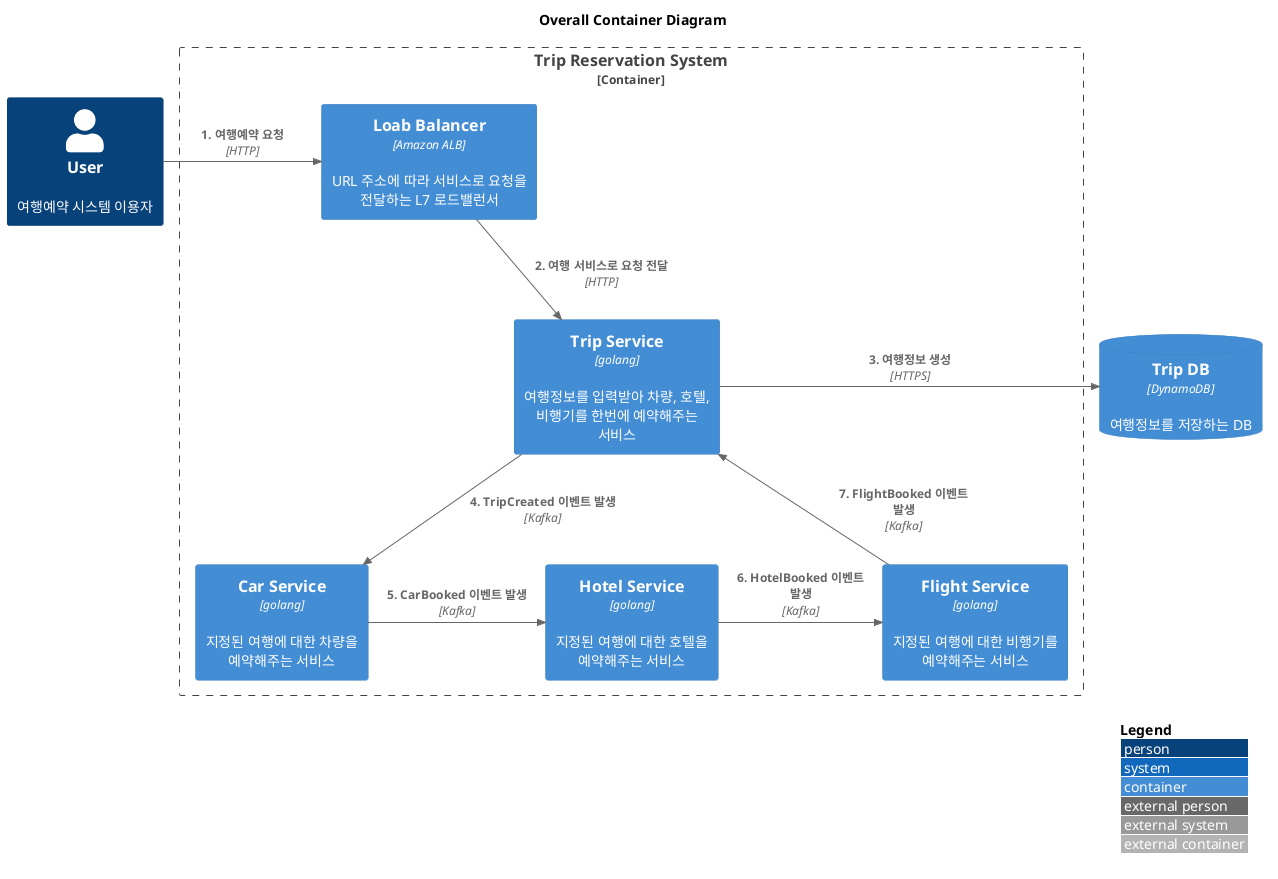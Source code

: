 @startuml overall-container
!include <c4/C4_Container.puml>  

title Overall Container Diagram

Person(client, "User", "여행예약 시스템 이용자")

Container_Boundary(b0, "Trip Reservation System") {
  Container(ingress, "Loab Balancer", "Amazon ALB",  "URL 주소에 따라 서비스로 요청을 전달하는 L7 로드밸런서")
  Container(trip, "Trip Service", "golang",  "여행정보를 입력받아 차량, 호텔, 비행기를 한번에 예약해주는 서비스")
  Container(car, "Car Service", "golang",  "지정된 여행에 대한 차량을 예약해주는 서비스")
  Container(hotel, "Hotel Service", "golang",  "지정된 여행에 대한 호텔을 예약해주는 서비스")
  Container(flight, "Flight Service", "golang",  "지정된 여행에 대한 비행기를 예약해주는 서비스")
}

ContainerDb(db, "Trip DB", "DynamoDB", "여행정보를 저장하는 DB")

Rel_Neighbor(client, ingress, "1. 여행예약 요청", "HTTP")
Rel(ingress, trip, "2. 여행 서비스로 요청 전달", "HTTP")
Rel_Neighbor(trip, db, "3. 여행정보 생성", "HTTPS")
Rel_Neighbor(car, hotel, "5. CarBooked 이벤트 발생", "Kafka")
Rel(trip, car, "4. TripCreated 이벤트 발생", "Kafka")
Rel_Neighbor(hotel, flight, "6. HotelBooked 이벤트 발생", "Kafka")
Rel(flight, trip, "7. FlightBooked 이벤트 발생", "Kafka")

LAYOUT_WITH_LEGEND()
@enduml